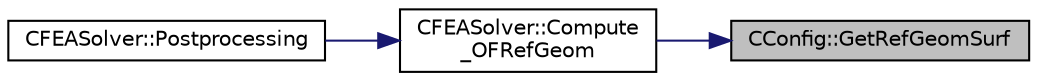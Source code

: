 digraph "CConfig::GetRefGeomSurf"
{
 // LATEX_PDF_SIZE
  edge [fontname="Helvetica",fontsize="10",labelfontname="Helvetica",labelfontsize="10"];
  node [fontname="Helvetica",fontsize="10",shape=record];
  rankdir="RL";
  Node1 [label="CConfig::GetRefGeomSurf",height=0.2,width=0.4,color="black", fillcolor="grey75", style="filled", fontcolor="black",tooltip="Consider only the surface of the reference geometry."];
  Node1 -> Node2 [dir="back",color="midnightblue",fontsize="10",style="solid",fontname="Helvetica"];
  Node2 [label="CFEASolver::Compute\l_OFRefGeom",height=0.2,width=0.4,color="black", fillcolor="white", style="filled",URL="$classCFEASolver.html#a19e9ecb594a92b0423fe5bd76977733f",tooltip="Compute the objective function for a reference geometry."];
  Node2 -> Node3 [dir="back",color="midnightblue",fontsize="10",style="solid",fontname="Helvetica"];
  Node3 [label="CFEASolver::Postprocessing",height=0.2,width=0.4,color="black", fillcolor="white", style="filled",URL="$classCFEASolver.html#ab4fa9086b598c5778c9c0403a5626d1b",tooltip="Postprocessing."];
}
